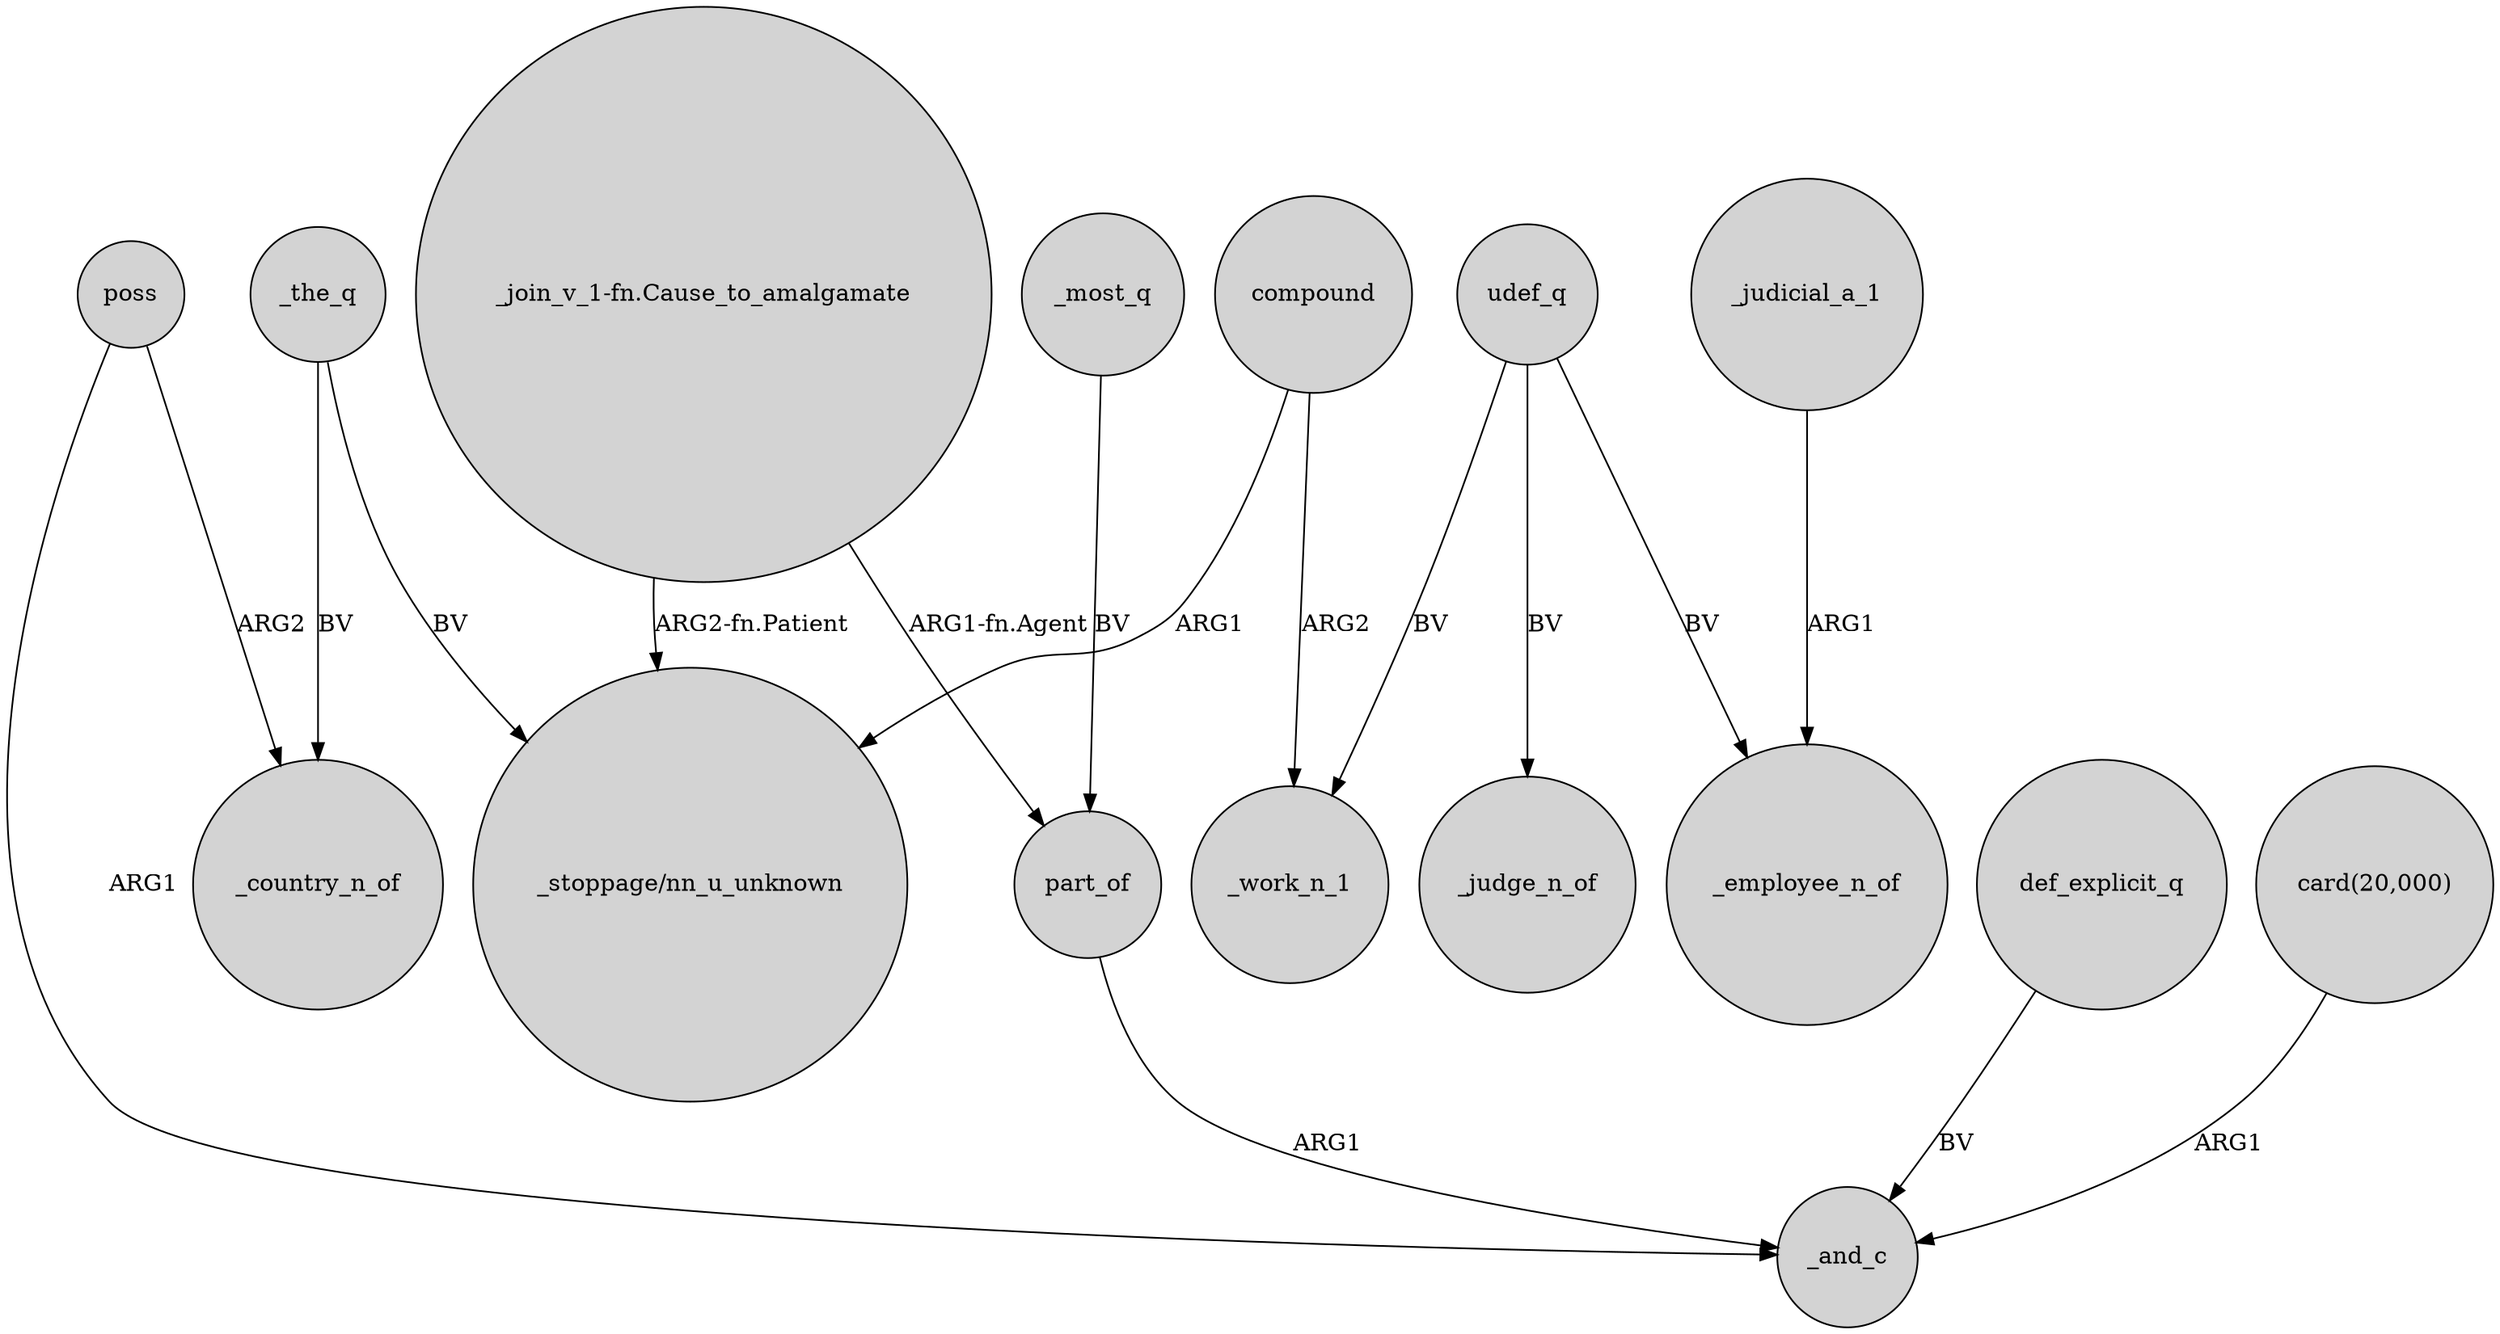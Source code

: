digraph {
	node [shape=circle style=filled]
	_the_q -> _country_n_of [label=BV]
	_most_q -> part_of [label=BV]
	poss -> _country_n_of [label=ARG2]
	compound -> _work_n_1 [label=ARG2]
	poss -> _and_c [label=ARG1]
	udef_q -> _work_n_1 [label=BV]
	udef_q -> _employee_n_of [label=BV]
	_the_q -> "_stoppage/nn_u_unknown" [label=BV]
	"_join_v_1-fn.Cause_to_amalgamate" -> "_stoppage/nn_u_unknown" [label="ARG2-fn.Patient"]
	def_explicit_q -> _and_c [label=BV]
	udef_q -> _judge_n_of [label=BV]
	"_join_v_1-fn.Cause_to_amalgamate" -> part_of [label="ARG1-fn.Agent"]
	compound -> "_stoppage/nn_u_unknown" [label=ARG1]
	"card(20,000)" -> _and_c [label=ARG1]
	part_of -> _and_c [label=ARG1]
	_judicial_a_1 -> _employee_n_of [label=ARG1]
}
